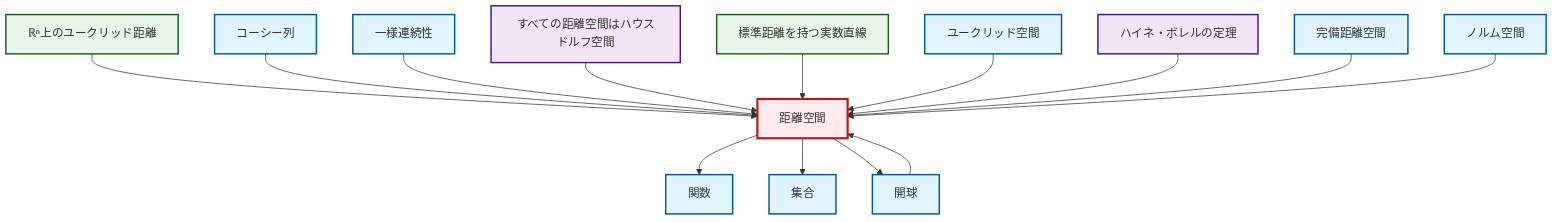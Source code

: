 graph TD
    classDef definition fill:#e1f5fe,stroke:#01579b,stroke-width:2px
    classDef theorem fill:#f3e5f5,stroke:#4a148c,stroke-width:2px
    classDef axiom fill:#fff3e0,stroke:#e65100,stroke-width:2px
    classDef example fill:#e8f5e9,stroke:#1b5e20,stroke-width:2px
    classDef current fill:#ffebee,stroke:#b71c1c,stroke-width:3px
    thm-metric-hausdorff["すべての距離空間はハウスドルフ空間"]:::theorem
    def-metric-space["距離空間"]:::definition
    def-set["集合"]:::definition
    def-uniform-continuity["一様連続性"]:::definition
    def-complete-metric-space["完備距離空間"]:::definition
    def-function["関数"]:::definition
    def-open-ball["開球"]:::definition
    ex-real-line-metric["標準距離を持つ実数直線"]:::example
    def-euclidean-space["ユークリッド空間"]:::definition
    def-normed-vector-space["ノルム空間"]:::definition
    thm-heine-borel["ハイネ・ボレルの定理"]:::theorem
    def-cauchy-sequence["コーシー列"]:::definition
    ex-euclidean-metric["ℝⁿ上のユークリッド距離"]:::example
    ex-euclidean-metric --> def-metric-space
    def-metric-space --> def-function
    def-cauchy-sequence --> def-metric-space
    def-metric-space --> def-set
    def-uniform-continuity --> def-metric-space
    thm-metric-hausdorff --> def-metric-space
    ex-real-line-metric --> def-metric-space
    def-euclidean-space --> def-metric-space
    thm-heine-borel --> def-metric-space
    def-complete-metric-space --> def-metric-space
    def-open-ball --> def-metric-space
    def-metric-space --> def-open-ball
    def-normed-vector-space --> def-metric-space
    class def-metric-space current